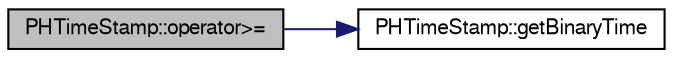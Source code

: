 digraph "PHTimeStamp::operator&gt;="
{
  bgcolor="transparent";
  edge [fontname="FreeSans",fontsize="10",labelfontname="FreeSans",labelfontsize="10"];
  node [fontname="FreeSans",fontsize="10",shape=record];
  rankdir="LR";
  Node1 [label="PHTimeStamp::operator\>=",height=0.2,width=0.4,color="black", fillcolor="grey75", style="filled" fontcolor="black"];
  Node1 -> Node2 [color="midnightblue",fontsize="10",style="solid",fontname="FreeSans"];
  Node2 [label="PHTimeStamp::getBinaryTime",height=0.2,width=0.4,color="black",URL="$da/dc2/classPHTimeStamp.html#af0cba0d0c75a20cb21c1750ac59bcf17"];
}
